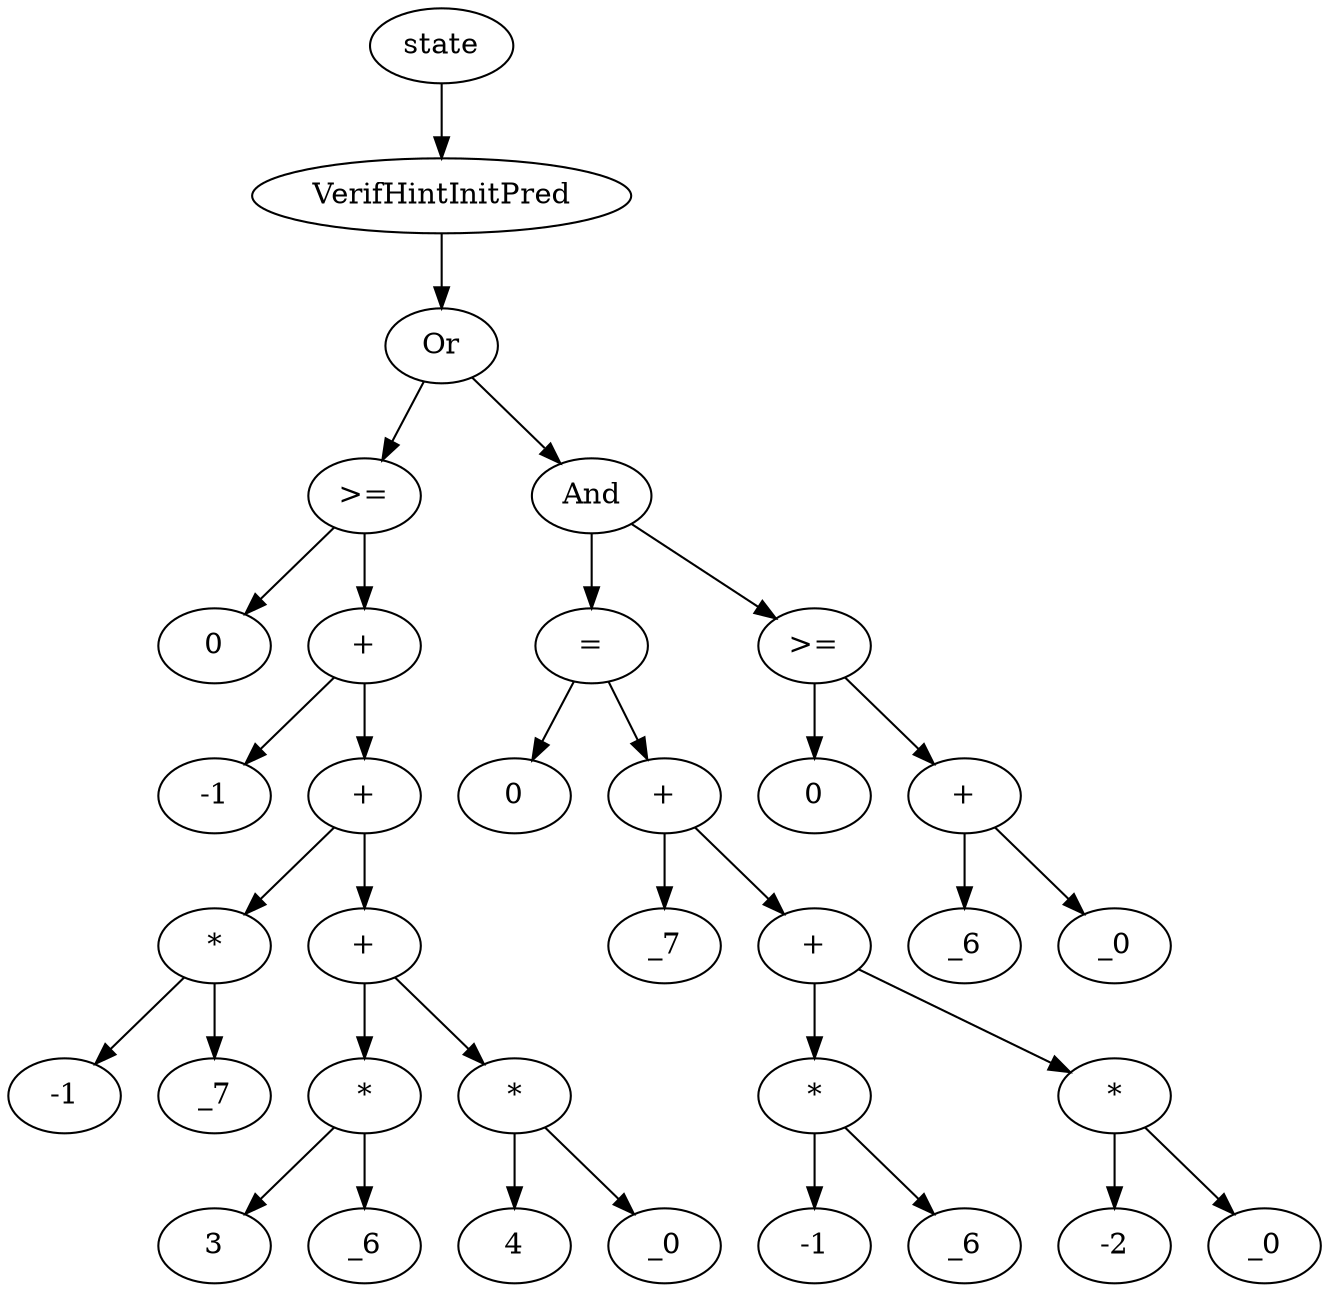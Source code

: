digraph dag {
0 [label="state"];
1 [label="VerifHintInitPred"];
2 [label="Or"];
3 [label=">="];
4 [label="0"];
5 [label="+"];
6 [label="-1"];
7 [label="+"];
8 [label="*"];
9 [label="-1"];
10 [label="_7"];
11 [label="+"];
12 [label="*"];
13 [label="3"];
14 [label="_6"];
15 [label="*"];
16 [label="4"];
17 [label="_0"];
18 [label="And"];
19 [label="="];
20 [label="0"];
21 [label="+"];
22 [label="_7"];
23 [label="+"];
24 [label="*"];
25 [label="-1"];
26 [label="_6"];
27 [label="*"];
28 [label="-2"];
29 [label="_0"];
30 [label=">="];
31 [label="0"];
32 [label="+"];
33 [label="_6"];
34 [label="_0"];
"0" -> "1"[label=""]
"1" -> "2"[label=""]
"2" -> "3"[label=""]
"2" -> "18"[label=""]
"3" -> "5"[label=""]
"3" -> "4"[label=""]
"5" -> "7"[label=""]
"5" -> "6"[label=""]
"7" -> "8"[label=""]
"7" -> "11"[label=""]
"8" -> "10"[label=""]
"8" -> "9"[label=""]
"11" -> "12"[label=""]
"11" -> "15"[label=""]
"12" -> "14"[label=""]
"12" -> "13"[label=""]
"15" -> "17"[label=""]
"15" -> "16"[label=""]
"18" -> "19"[label=""]
"18" -> "30"[label=""]
"19" -> "21"[label=""]
"19" -> "20"[label=""]
"21" -> "23"[label=""]
"21" -> "22"[label=""]
"23" -> "24"[label=""]
"23" -> "27"[label=""]
"24" -> "26"[label=""]
"24" -> "25"[label=""]
"27" -> "29"[label=""]
"27" -> "28"[label=""]
"30" -> "32"[label=""]
"30" -> "31"[label=""]
"32" -> "34"[label=""]
"32" -> "33"[label=""]
}
